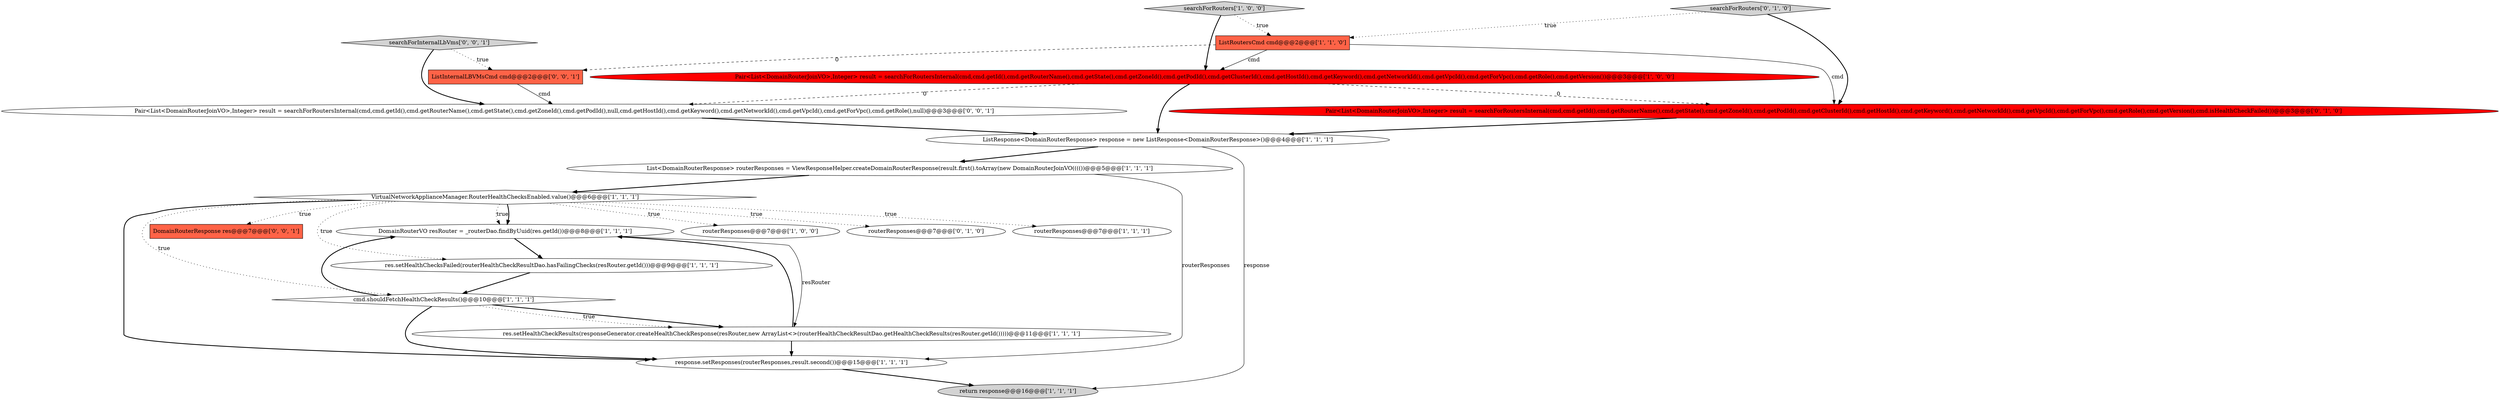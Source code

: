 digraph {
12 [style = filled, label = "Pair<List<DomainRouterJoinVO>,Integer> result = searchForRoutersInternal(cmd,cmd.getId(),cmd.getRouterName(),cmd.getState(),cmd.getZoneId(),cmd.getPodId(),cmd.getClusterId(),cmd.getHostId(),cmd.getKeyword(),cmd.getNetworkId(),cmd.getVpcId(),cmd.getForVpc(),cmd.getRole(),cmd.getVersion())@@@3@@@['1', '0', '0']", fillcolor = red, shape = ellipse image = "AAA1AAABBB1BBB"];
1 [style = filled, label = "VirtualNetworkApplianceManager.RouterHealthChecksEnabled.value()@@@6@@@['1', '1', '1']", fillcolor = white, shape = diamond image = "AAA0AAABBB1BBB"];
14 [style = filled, label = "routerResponses@@@7@@@['0', '1', '0']", fillcolor = white, shape = ellipse image = "AAA0AAABBB2BBB"];
18 [style = filled, label = "ListInternalLBVMsCmd cmd@@@2@@@['0', '0', '1']", fillcolor = tomato, shape = box image = "AAA0AAABBB3BBB"];
17 [style = filled, label = "Pair<List<DomainRouterJoinVO>,Integer> result = searchForRoutersInternal(cmd,cmd.getId(),cmd.getRouterName(),cmd.getState(),cmd.getZoneId(),cmd.getPodId(),null,cmd.getHostId(),cmd.getKeyword(),cmd.getNetworkId(),cmd.getVpcId(),cmd.getForVpc(),cmd.getRole(),null)@@@3@@@['0', '0', '1']", fillcolor = white, shape = ellipse image = "AAA0AAABBB3BBB"];
10 [style = filled, label = "ListRoutersCmd cmd@@@2@@@['1', '1', '0']", fillcolor = tomato, shape = box image = "AAA0AAABBB1BBB"];
9 [style = filled, label = "ListResponse<DomainRouterResponse> response = new ListResponse<DomainRouterResponse>()@@@4@@@['1', '1', '1']", fillcolor = white, shape = ellipse image = "AAA0AAABBB1BBB"];
6 [style = filled, label = "routerResponses@@@7@@@['1', '1', '1']", fillcolor = white, shape = ellipse image = "AAA0AAABBB1BBB"];
15 [style = filled, label = "searchForRouters['0', '1', '0']", fillcolor = lightgray, shape = diamond image = "AAA0AAABBB2BBB"];
16 [style = filled, label = "Pair<List<DomainRouterJoinVO>,Integer> result = searchForRoutersInternal(cmd,cmd.getId(),cmd.getRouterName(),cmd.getState(),cmd.getZoneId(),cmd.getPodId(),cmd.getClusterId(),cmd.getHostId(),cmd.getKeyword(),cmd.getNetworkId(),cmd.getVpcId(),cmd.getForVpc(),cmd.getRole(),cmd.getVersion(),cmd.isHealthCheckFailed())@@@3@@@['0', '1', '0']", fillcolor = red, shape = ellipse image = "AAA1AAABBB2BBB"];
8 [style = filled, label = "response.setResponses(routerResponses,result.second())@@@15@@@['1', '1', '1']", fillcolor = white, shape = ellipse image = "AAA0AAABBB1BBB"];
20 [style = filled, label = "DomainRouterResponse res@@@7@@@['0', '0', '1']", fillcolor = tomato, shape = box image = "AAA0AAABBB3BBB"];
5 [style = filled, label = "List<DomainRouterResponse> routerResponses = ViewResponseHelper.createDomainRouterResponse(result.first().toArray(new DomainRouterJoinVO(((())@@@5@@@['1', '1', '1']", fillcolor = white, shape = ellipse image = "AAA0AAABBB1BBB"];
4 [style = filled, label = "res.setHealthCheckResults(responseGenerator.createHealthCheckResponse(resRouter,new ArrayList<>(routerHealthCheckResultDao.getHealthCheckResults(resRouter.getId()))))@@@11@@@['1', '1', '1']", fillcolor = white, shape = ellipse image = "AAA0AAABBB1BBB"];
2 [style = filled, label = "searchForRouters['1', '0', '0']", fillcolor = lightgray, shape = diamond image = "AAA0AAABBB1BBB"];
11 [style = filled, label = "DomainRouterVO resRouter = _routerDao.findByUuid(res.getId())@@@8@@@['1', '1', '1']", fillcolor = white, shape = ellipse image = "AAA0AAABBB1BBB"];
3 [style = filled, label = "return response@@@16@@@['1', '1', '1']", fillcolor = lightgray, shape = ellipse image = "AAA0AAABBB1BBB"];
7 [style = filled, label = "cmd.shouldFetchHealthCheckResults()@@@10@@@['1', '1', '1']", fillcolor = white, shape = diamond image = "AAA0AAABBB1BBB"];
0 [style = filled, label = "routerResponses@@@7@@@['1', '0', '0']", fillcolor = white, shape = ellipse image = "AAA0AAABBB1BBB"];
19 [style = filled, label = "searchForInternalLbVms['0', '0', '1']", fillcolor = lightgray, shape = diamond image = "AAA0AAABBB3BBB"];
13 [style = filled, label = "res.setHealthChecksFailed(routerHealthCheckResultDao.hasFailingChecks(resRouter.getId()))@@@9@@@['1', '1', '1']", fillcolor = white, shape = ellipse image = "AAA0AAABBB1BBB"];
11->4 [style = solid, label="resRouter"];
7->11 [style = bold, label=""];
1->8 [style = bold, label=""];
12->16 [style = dashed, label="0"];
17->9 [style = bold, label=""];
1->11 [style = dotted, label="true"];
8->3 [style = bold, label=""];
19->18 [style = dotted, label="true"];
12->17 [style = dashed, label="0"];
15->10 [style = dotted, label="true"];
10->12 [style = solid, label="cmd"];
19->17 [style = bold, label=""];
7->4 [style = bold, label=""];
1->14 [style = dotted, label="true"];
12->9 [style = bold, label=""];
7->8 [style = bold, label=""];
15->16 [style = bold, label=""];
2->12 [style = bold, label=""];
1->11 [style = bold, label=""];
10->18 [style = dashed, label="0"];
1->7 [style = dotted, label="true"];
1->13 [style = dotted, label="true"];
5->1 [style = bold, label=""];
9->3 [style = solid, label="response"];
13->7 [style = bold, label=""];
11->13 [style = bold, label=""];
7->4 [style = dotted, label="true"];
18->17 [style = solid, label="cmd"];
9->5 [style = bold, label=""];
4->8 [style = bold, label=""];
1->6 [style = dotted, label="true"];
1->0 [style = dotted, label="true"];
4->11 [style = bold, label=""];
5->8 [style = solid, label="routerResponses"];
1->20 [style = dotted, label="true"];
16->9 [style = bold, label=""];
10->16 [style = solid, label="cmd"];
2->10 [style = dotted, label="true"];
}
